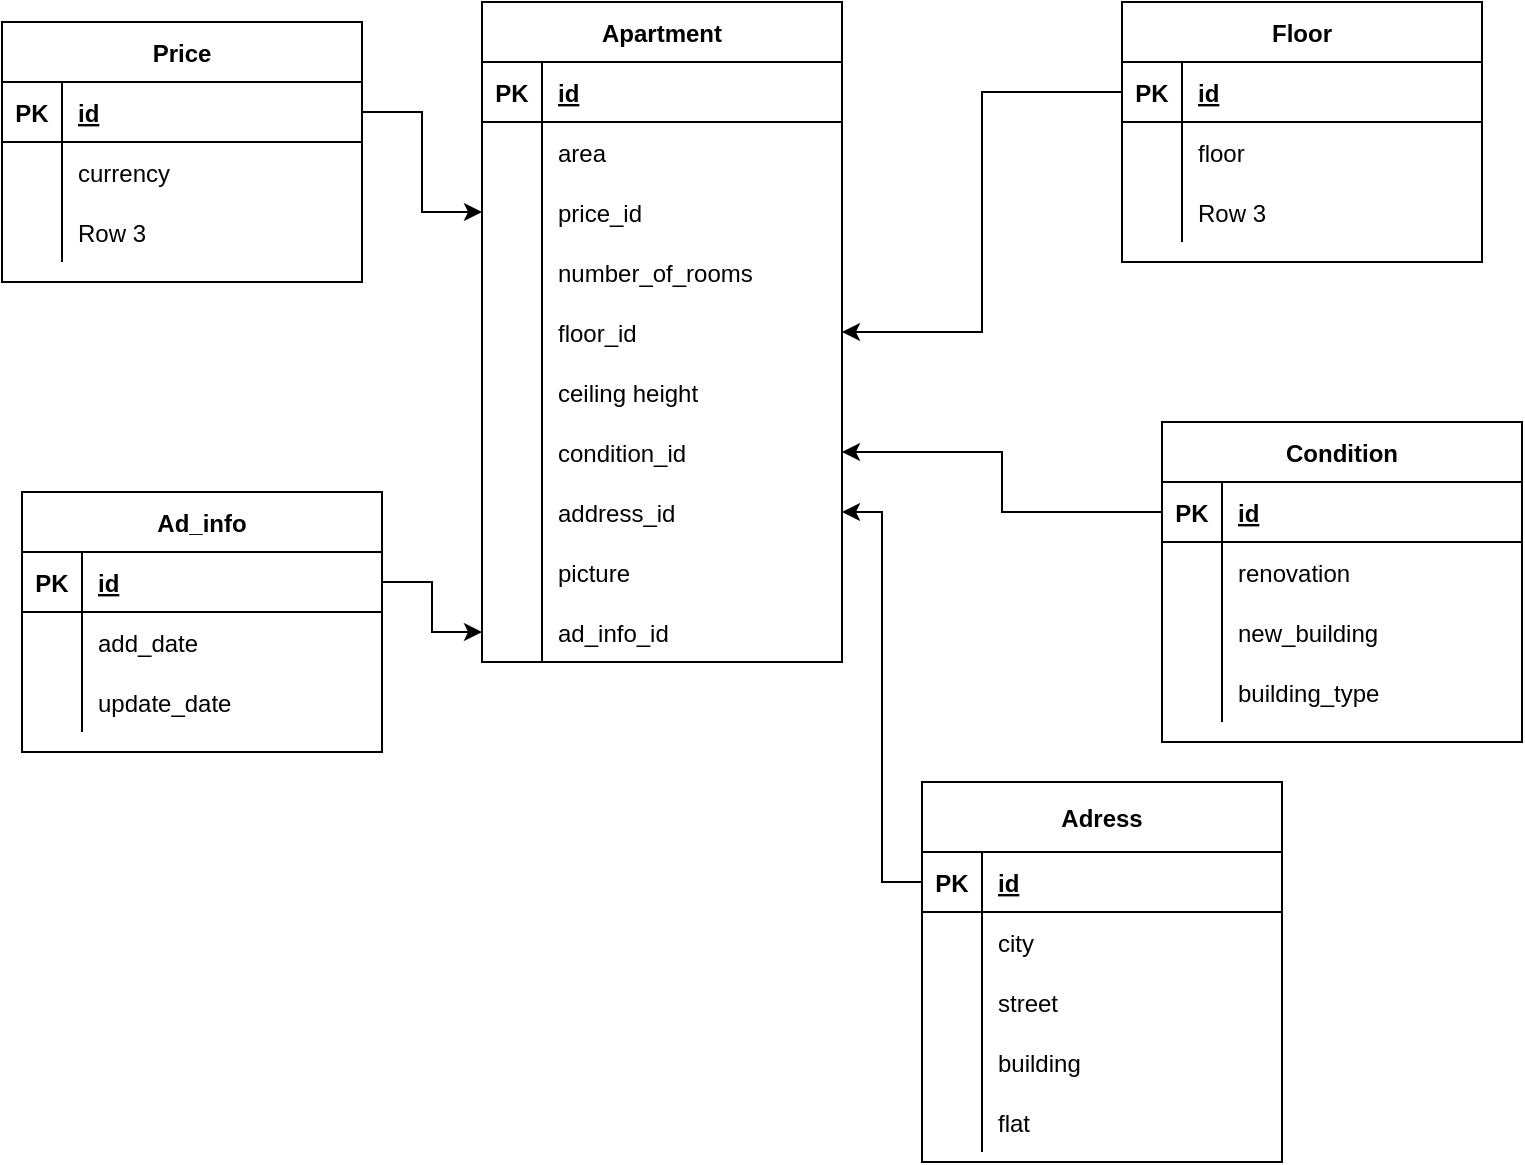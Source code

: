 <mxfile version="14.6.2" type="google"><diagram id="WIasMCXYDO7snzEC5oe9" name="Page-1"><mxGraphModel dx="1038" dy="548" grid="1" gridSize="10" guides="1" tooltips="1" connect="1" arrows="1" fold="1" page="1" pageScale="1" pageWidth="827" pageHeight="1169" math="0" shadow="0"><root><mxCell id="0"/><mxCell id="1" parent="0"/><mxCell id="Ojv-anQWurqVaKUj9IEU-1" value="Apartment" style="shape=table;startSize=30;container=1;collapsible=1;childLayout=tableLayout;fixedRows=1;rowLines=0;fontStyle=1;align=center;resizeLast=1;" vertex="1" parent="1"><mxGeometry x="260" y="210" width="180" height="330" as="geometry"/></mxCell><mxCell id="Ojv-anQWurqVaKUj9IEU-2" value="" style="shape=partialRectangle;collapsible=0;dropTarget=0;pointerEvents=0;fillColor=none;top=0;left=0;bottom=1;right=0;points=[[0,0.5],[1,0.5]];portConstraint=eastwest;" vertex="1" parent="Ojv-anQWurqVaKUj9IEU-1"><mxGeometry y="30" width="180" height="30" as="geometry"/></mxCell><mxCell id="Ojv-anQWurqVaKUj9IEU-3" value="PK" style="shape=partialRectangle;connectable=0;fillColor=none;top=0;left=0;bottom=0;right=0;fontStyle=1;overflow=hidden;" vertex="1" parent="Ojv-anQWurqVaKUj9IEU-2"><mxGeometry width="30" height="30" as="geometry"/></mxCell><mxCell id="Ojv-anQWurqVaKUj9IEU-4" value="id" style="shape=partialRectangle;connectable=0;fillColor=none;top=0;left=0;bottom=0;right=0;align=left;spacingLeft=6;fontStyle=5;overflow=hidden;" vertex="1" parent="Ojv-anQWurqVaKUj9IEU-2"><mxGeometry x="30" width="150" height="30" as="geometry"/></mxCell><mxCell id="Ojv-anQWurqVaKUj9IEU-5" value="" style="shape=partialRectangle;collapsible=0;dropTarget=0;pointerEvents=0;fillColor=none;top=0;left=0;bottom=0;right=0;points=[[0,0.5],[1,0.5]];portConstraint=eastwest;" vertex="1" parent="Ojv-anQWurqVaKUj9IEU-1"><mxGeometry y="60" width="180" height="30" as="geometry"/></mxCell><mxCell id="Ojv-anQWurqVaKUj9IEU-6" value="" style="shape=partialRectangle;connectable=0;fillColor=none;top=0;left=0;bottom=0;right=0;editable=1;overflow=hidden;" vertex="1" parent="Ojv-anQWurqVaKUj9IEU-5"><mxGeometry width="30" height="30" as="geometry"/></mxCell><mxCell id="Ojv-anQWurqVaKUj9IEU-7" value="area" style="shape=partialRectangle;connectable=0;fillColor=none;top=0;left=0;bottom=0;right=0;align=left;spacingLeft=6;overflow=hidden;" vertex="1" parent="Ojv-anQWurqVaKUj9IEU-5"><mxGeometry x="30" width="150" height="30" as="geometry"/></mxCell><mxCell id="Ojv-anQWurqVaKUj9IEU-8" value="" style="shape=partialRectangle;collapsible=0;dropTarget=0;pointerEvents=0;fillColor=none;top=0;left=0;bottom=0;right=0;points=[[0,0.5],[1,0.5]];portConstraint=eastwest;" vertex="1" parent="Ojv-anQWurqVaKUj9IEU-1"><mxGeometry y="90" width="180" height="30" as="geometry"/></mxCell><mxCell id="Ojv-anQWurqVaKUj9IEU-9" value="" style="shape=partialRectangle;connectable=0;fillColor=none;top=0;left=0;bottom=0;right=0;editable=1;overflow=hidden;" vertex="1" parent="Ojv-anQWurqVaKUj9IEU-8"><mxGeometry width="30" height="30" as="geometry"/></mxCell><mxCell id="Ojv-anQWurqVaKUj9IEU-10" value="price_id" style="shape=partialRectangle;connectable=0;fillColor=none;top=0;left=0;bottom=0;right=0;align=left;spacingLeft=6;overflow=hidden;" vertex="1" parent="Ojv-anQWurqVaKUj9IEU-8"><mxGeometry x="30" width="150" height="30" as="geometry"/></mxCell><mxCell id="Ojv-anQWurqVaKUj9IEU-11" value="" style="shape=partialRectangle;collapsible=0;dropTarget=0;pointerEvents=0;fillColor=none;top=0;left=0;bottom=0;right=0;points=[[0,0.5],[1,0.5]];portConstraint=eastwest;" vertex="1" parent="Ojv-anQWurqVaKUj9IEU-1"><mxGeometry y="120" width="180" height="30" as="geometry"/></mxCell><mxCell id="Ojv-anQWurqVaKUj9IEU-12" value="" style="shape=partialRectangle;connectable=0;fillColor=none;top=0;left=0;bottom=0;right=0;editable=1;overflow=hidden;" vertex="1" parent="Ojv-anQWurqVaKUj9IEU-11"><mxGeometry width="30" height="30" as="geometry"/></mxCell><mxCell id="Ojv-anQWurqVaKUj9IEU-13" value="number_of_rooms" style="shape=partialRectangle;connectable=0;fillColor=none;top=0;left=0;bottom=0;right=0;align=left;spacingLeft=6;overflow=hidden;" vertex="1" parent="Ojv-anQWurqVaKUj9IEU-11"><mxGeometry x="30" width="150" height="30" as="geometry"/></mxCell><mxCell id="Ojv-anQWurqVaKUj9IEU-33" style="shape=partialRectangle;collapsible=0;dropTarget=0;pointerEvents=0;fillColor=none;top=0;left=0;bottom=0;right=0;points=[[0,0.5],[1,0.5]];portConstraint=eastwest;" vertex="1" parent="Ojv-anQWurqVaKUj9IEU-1"><mxGeometry y="150" width="180" height="30" as="geometry"/></mxCell><mxCell id="Ojv-anQWurqVaKUj9IEU-34" style="shape=partialRectangle;connectable=0;fillColor=none;top=0;left=0;bottom=0;right=0;editable=1;overflow=hidden;" vertex="1" parent="Ojv-anQWurqVaKUj9IEU-33"><mxGeometry width="30" height="30" as="geometry"/></mxCell><mxCell id="Ojv-anQWurqVaKUj9IEU-35" value="floor_id" style="shape=partialRectangle;connectable=0;fillColor=none;top=0;left=0;bottom=0;right=0;align=left;spacingLeft=6;overflow=hidden;" vertex="1" parent="Ojv-anQWurqVaKUj9IEU-33"><mxGeometry x="30" width="150" height="30" as="geometry"/></mxCell><mxCell id="Ojv-anQWurqVaKUj9IEU-36" style="shape=partialRectangle;collapsible=0;dropTarget=0;pointerEvents=0;fillColor=none;top=0;left=0;bottom=0;right=0;points=[[0,0.5],[1,0.5]];portConstraint=eastwest;" vertex="1" parent="Ojv-anQWurqVaKUj9IEU-1"><mxGeometry y="180" width="180" height="30" as="geometry"/></mxCell><mxCell id="Ojv-anQWurqVaKUj9IEU-37" style="shape=partialRectangle;connectable=0;fillColor=none;top=0;left=0;bottom=0;right=0;editable=1;overflow=hidden;" vertex="1" parent="Ojv-anQWurqVaKUj9IEU-36"><mxGeometry width="30" height="30" as="geometry"/></mxCell><mxCell id="Ojv-anQWurqVaKUj9IEU-38" value="ceiling height" style="shape=partialRectangle;connectable=0;fillColor=none;top=0;left=0;bottom=0;right=0;align=left;spacingLeft=6;overflow=hidden;" vertex="1" parent="Ojv-anQWurqVaKUj9IEU-36"><mxGeometry x="30" width="150" height="30" as="geometry"/></mxCell><mxCell id="Ojv-anQWurqVaKUj9IEU-39" style="shape=partialRectangle;collapsible=0;dropTarget=0;pointerEvents=0;fillColor=none;top=0;left=0;bottom=0;right=0;points=[[0,0.5],[1,0.5]];portConstraint=eastwest;" vertex="1" parent="Ojv-anQWurqVaKUj9IEU-1"><mxGeometry y="210" width="180" height="30" as="geometry"/></mxCell><mxCell id="Ojv-anQWurqVaKUj9IEU-40" style="shape=partialRectangle;connectable=0;fillColor=none;top=0;left=0;bottom=0;right=0;editable=1;overflow=hidden;" vertex="1" parent="Ojv-anQWurqVaKUj9IEU-39"><mxGeometry width="30" height="30" as="geometry"/></mxCell><mxCell id="Ojv-anQWurqVaKUj9IEU-41" value="condition_id" style="shape=partialRectangle;connectable=0;fillColor=none;top=0;left=0;bottom=0;right=0;align=left;spacingLeft=6;overflow=hidden;" vertex="1" parent="Ojv-anQWurqVaKUj9IEU-39"><mxGeometry x="30" width="150" height="30" as="geometry"/></mxCell><mxCell id="Ojv-anQWurqVaKUj9IEU-42" style="shape=partialRectangle;collapsible=0;dropTarget=0;pointerEvents=0;fillColor=none;top=0;left=0;bottom=0;right=0;points=[[0,0.5],[1,0.5]];portConstraint=eastwest;" vertex="1" parent="Ojv-anQWurqVaKUj9IEU-1"><mxGeometry y="240" width="180" height="30" as="geometry"/></mxCell><mxCell id="Ojv-anQWurqVaKUj9IEU-43" style="shape=partialRectangle;connectable=0;fillColor=none;top=0;left=0;bottom=0;right=0;editable=1;overflow=hidden;" vertex="1" parent="Ojv-anQWurqVaKUj9IEU-42"><mxGeometry width="30" height="30" as="geometry"/></mxCell><mxCell id="Ojv-anQWurqVaKUj9IEU-44" value="address_id" style="shape=partialRectangle;connectable=0;fillColor=none;top=0;left=0;bottom=0;right=0;align=left;spacingLeft=6;overflow=hidden;" vertex="1" parent="Ojv-anQWurqVaKUj9IEU-42"><mxGeometry x="30" width="150" height="30" as="geometry"/></mxCell><mxCell id="Ojv-anQWurqVaKUj9IEU-91" style="shape=partialRectangle;collapsible=0;dropTarget=0;pointerEvents=0;fillColor=none;top=0;left=0;bottom=0;right=0;points=[[0,0.5],[1,0.5]];portConstraint=eastwest;" vertex="1" parent="Ojv-anQWurqVaKUj9IEU-1"><mxGeometry y="270" width="180" height="30" as="geometry"/></mxCell><mxCell id="Ojv-anQWurqVaKUj9IEU-92" style="shape=partialRectangle;connectable=0;fillColor=none;top=0;left=0;bottom=0;right=0;editable=1;overflow=hidden;" vertex="1" parent="Ojv-anQWurqVaKUj9IEU-91"><mxGeometry width="30" height="30" as="geometry"/></mxCell><mxCell id="Ojv-anQWurqVaKUj9IEU-93" value="picture" style="shape=partialRectangle;connectable=0;fillColor=none;top=0;left=0;bottom=0;right=0;align=left;spacingLeft=6;overflow=hidden;" vertex="1" parent="Ojv-anQWurqVaKUj9IEU-91"><mxGeometry x="30" width="150" height="30" as="geometry"/></mxCell><mxCell id="Ojv-anQWurqVaKUj9IEU-97" style="shape=partialRectangle;collapsible=0;dropTarget=0;pointerEvents=0;fillColor=none;top=0;left=0;bottom=0;right=0;points=[[0,0.5],[1,0.5]];portConstraint=eastwest;" vertex="1" parent="Ojv-anQWurqVaKUj9IEU-1"><mxGeometry y="300" width="180" height="30" as="geometry"/></mxCell><mxCell id="Ojv-anQWurqVaKUj9IEU-98" style="shape=partialRectangle;connectable=0;fillColor=none;top=0;left=0;bottom=0;right=0;editable=1;overflow=hidden;" vertex="1" parent="Ojv-anQWurqVaKUj9IEU-97"><mxGeometry width="30" height="30" as="geometry"/></mxCell><mxCell id="Ojv-anQWurqVaKUj9IEU-99" value="ad_info_id" style="shape=partialRectangle;connectable=0;fillColor=none;top=0;left=0;bottom=0;right=0;align=left;spacingLeft=6;overflow=hidden;" vertex="1" parent="Ojv-anQWurqVaKUj9IEU-97"><mxGeometry x="30" width="150" height="30" as="geometry"/></mxCell><mxCell id="Ojv-anQWurqVaKUj9IEU-20" value="Adress" style="shape=table;startSize=35;container=1;collapsible=1;childLayout=tableLayout;fixedRows=1;rowLines=0;fontStyle=1;align=center;resizeLast=1;" vertex="1" parent="1"><mxGeometry x="480" y="600" width="180" height="190" as="geometry"/></mxCell><mxCell id="Ojv-anQWurqVaKUj9IEU-21" value="" style="shape=partialRectangle;collapsible=0;dropTarget=0;pointerEvents=0;fillColor=none;top=0;left=0;bottom=1;right=0;points=[[0,0.5],[1,0.5]];portConstraint=eastwest;" vertex="1" parent="Ojv-anQWurqVaKUj9IEU-20"><mxGeometry y="35" width="180" height="30" as="geometry"/></mxCell><mxCell id="Ojv-anQWurqVaKUj9IEU-22" value="PK" style="shape=partialRectangle;connectable=0;fillColor=none;top=0;left=0;bottom=0;right=0;fontStyle=1;overflow=hidden;" vertex="1" parent="Ojv-anQWurqVaKUj9IEU-21"><mxGeometry width="30" height="30" as="geometry"/></mxCell><mxCell id="Ojv-anQWurqVaKUj9IEU-23" value="id" style="shape=partialRectangle;connectable=0;fillColor=none;top=0;left=0;bottom=0;right=0;align=left;spacingLeft=6;fontStyle=5;overflow=hidden;" vertex="1" parent="Ojv-anQWurqVaKUj9IEU-21"><mxGeometry x="30" width="150" height="30" as="geometry"/></mxCell><mxCell id="Ojv-anQWurqVaKUj9IEU-24" value="" style="shape=partialRectangle;collapsible=0;dropTarget=0;pointerEvents=0;fillColor=none;top=0;left=0;bottom=0;right=0;points=[[0,0.5],[1,0.5]];portConstraint=eastwest;" vertex="1" parent="Ojv-anQWurqVaKUj9IEU-20"><mxGeometry y="65" width="180" height="30" as="geometry"/></mxCell><mxCell id="Ojv-anQWurqVaKUj9IEU-25" value="" style="shape=partialRectangle;connectable=0;fillColor=none;top=0;left=0;bottom=0;right=0;editable=1;overflow=hidden;" vertex="1" parent="Ojv-anQWurqVaKUj9IEU-24"><mxGeometry width="30" height="30" as="geometry"/></mxCell><mxCell id="Ojv-anQWurqVaKUj9IEU-26" value="city" style="shape=partialRectangle;connectable=0;fillColor=none;top=0;left=0;bottom=0;right=0;align=left;spacingLeft=6;overflow=hidden;" vertex="1" parent="Ojv-anQWurqVaKUj9IEU-24"><mxGeometry x="30" width="150" height="30" as="geometry"/></mxCell><mxCell id="Ojv-anQWurqVaKUj9IEU-27" value="" style="shape=partialRectangle;collapsible=0;dropTarget=0;pointerEvents=0;fillColor=none;top=0;left=0;bottom=0;right=0;points=[[0,0.5],[1,0.5]];portConstraint=eastwest;" vertex="1" parent="Ojv-anQWurqVaKUj9IEU-20"><mxGeometry y="95" width="180" height="30" as="geometry"/></mxCell><mxCell id="Ojv-anQWurqVaKUj9IEU-28" value="" style="shape=partialRectangle;connectable=0;fillColor=none;top=0;left=0;bottom=0;right=0;editable=1;overflow=hidden;" vertex="1" parent="Ojv-anQWurqVaKUj9IEU-27"><mxGeometry width="30" height="30" as="geometry"/></mxCell><mxCell id="Ojv-anQWurqVaKUj9IEU-29" value="street" style="shape=partialRectangle;connectable=0;fillColor=none;top=0;left=0;bottom=0;right=0;align=left;spacingLeft=6;overflow=hidden;" vertex="1" parent="Ojv-anQWurqVaKUj9IEU-27"><mxGeometry x="30" width="150" height="30" as="geometry"/></mxCell><mxCell id="Ojv-anQWurqVaKUj9IEU-30" value="" style="shape=partialRectangle;collapsible=0;dropTarget=0;pointerEvents=0;fillColor=none;top=0;left=0;bottom=0;right=0;points=[[0,0.5],[1,0.5]];portConstraint=eastwest;" vertex="1" parent="Ojv-anQWurqVaKUj9IEU-20"><mxGeometry y="125" width="180" height="30" as="geometry"/></mxCell><mxCell id="Ojv-anQWurqVaKUj9IEU-31" value="" style="shape=partialRectangle;connectable=0;fillColor=none;top=0;left=0;bottom=0;right=0;editable=1;overflow=hidden;" vertex="1" parent="Ojv-anQWurqVaKUj9IEU-30"><mxGeometry width="30" height="30" as="geometry"/></mxCell><mxCell id="Ojv-anQWurqVaKUj9IEU-32" value="building" style="shape=partialRectangle;connectable=0;fillColor=none;top=0;left=0;bottom=0;right=0;align=left;spacingLeft=6;overflow=hidden;" vertex="1" parent="Ojv-anQWurqVaKUj9IEU-30"><mxGeometry x="30" width="150" height="30" as="geometry"/></mxCell><mxCell id="Ojv-anQWurqVaKUj9IEU-45" style="shape=partialRectangle;collapsible=0;dropTarget=0;pointerEvents=0;fillColor=none;top=0;left=0;bottom=0;right=0;points=[[0,0.5],[1,0.5]];portConstraint=eastwest;" vertex="1" parent="Ojv-anQWurqVaKUj9IEU-20"><mxGeometry y="155" width="180" height="30" as="geometry"/></mxCell><mxCell id="Ojv-anQWurqVaKUj9IEU-46" style="shape=partialRectangle;connectable=0;fillColor=none;top=0;left=0;bottom=0;right=0;editable=1;overflow=hidden;" vertex="1" parent="Ojv-anQWurqVaKUj9IEU-45"><mxGeometry width="30" height="30" as="geometry"/></mxCell><mxCell id="Ojv-anQWurqVaKUj9IEU-47" value="flat" style="shape=partialRectangle;connectable=0;fillColor=none;top=0;left=0;bottom=0;right=0;align=left;spacingLeft=6;overflow=hidden;" vertex="1" parent="Ojv-anQWurqVaKUj9IEU-45"><mxGeometry x="30" width="150" height="30" as="geometry"/></mxCell><mxCell id="Ojv-anQWurqVaKUj9IEU-48" style="edgeStyle=orthogonalEdgeStyle;rounded=0;orthogonalLoop=1;jettySize=auto;html=1;" edge="1" parent="1" source="Ojv-anQWurqVaKUj9IEU-21" target="Ojv-anQWurqVaKUj9IEU-42"><mxGeometry relative="1" as="geometry"/></mxCell><mxCell id="Ojv-anQWurqVaKUj9IEU-49" value="Condition" style="shape=table;startSize=30;container=1;collapsible=1;childLayout=tableLayout;fixedRows=1;rowLines=0;fontStyle=1;align=center;resizeLast=1;" vertex="1" parent="1"><mxGeometry x="600" y="420" width="180" height="160" as="geometry"/></mxCell><mxCell id="Ojv-anQWurqVaKUj9IEU-50" value="" style="shape=partialRectangle;collapsible=0;dropTarget=0;pointerEvents=0;fillColor=none;top=0;left=0;bottom=1;right=0;points=[[0,0.5],[1,0.5]];portConstraint=eastwest;" vertex="1" parent="Ojv-anQWurqVaKUj9IEU-49"><mxGeometry y="30" width="180" height="30" as="geometry"/></mxCell><mxCell id="Ojv-anQWurqVaKUj9IEU-51" value="PK" style="shape=partialRectangle;connectable=0;fillColor=none;top=0;left=0;bottom=0;right=0;fontStyle=1;overflow=hidden;" vertex="1" parent="Ojv-anQWurqVaKUj9IEU-50"><mxGeometry width="30" height="30" as="geometry"/></mxCell><mxCell id="Ojv-anQWurqVaKUj9IEU-52" value="id" style="shape=partialRectangle;connectable=0;fillColor=none;top=0;left=0;bottom=0;right=0;align=left;spacingLeft=6;fontStyle=5;overflow=hidden;" vertex="1" parent="Ojv-anQWurqVaKUj9IEU-50"><mxGeometry x="30" width="150" height="30" as="geometry"/></mxCell><mxCell id="Ojv-anQWurqVaKUj9IEU-53" value="" style="shape=partialRectangle;collapsible=0;dropTarget=0;pointerEvents=0;fillColor=none;top=0;left=0;bottom=0;right=0;points=[[0,0.5],[1,0.5]];portConstraint=eastwest;" vertex="1" parent="Ojv-anQWurqVaKUj9IEU-49"><mxGeometry y="60" width="180" height="30" as="geometry"/></mxCell><mxCell id="Ojv-anQWurqVaKUj9IEU-54" value="" style="shape=partialRectangle;connectable=0;fillColor=none;top=0;left=0;bottom=0;right=0;editable=1;overflow=hidden;" vertex="1" parent="Ojv-anQWurqVaKUj9IEU-53"><mxGeometry width="30" height="30" as="geometry"/></mxCell><mxCell id="Ojv-anQWurqVaKUj9IEU-55" value="renovation" style="shape=partialRectangle;connectable=0;fillColor=none;top=0;left=0;bottom=0;right=0;align=left;spacingLeft=6;overflow=hidden;" vertex="1" parent="Ojv-anQWurqVaKUj9IEU-53"><mxGeometry x="30" width="150" height="30" as="geometry"/></mxCell><mxCell id="Ojv-anQWurqVaKUj9IEU-56" value="" style="shape=partialRectangle;collapsible=0;dropTarget=0;pointerEvents=0;fillColor=none;top=0;left=0;bottom=0;right=0;points=[[0,0.5],[1,0.5]];portConstraint=eastwest;" vertex="1" parent="Ojv-anQWurqVaKUj9IEU-49"><mxGeometry y="90" width="180" height="30" as="geometry"/></mxCell><mxCell id="Ojv-anQWurqVaKUj9IEU-57" value="" style="shape=partialRectangle;connectable=0;fillColor=none;top=0;left=0;bottom=0;right=0;editable=1;overflow=hidden;" vertex="1" parent="Ojv-anQWurqVaKUj9IEU-56"><mxGeometry width="30" height="30" as="geometry"/></mxCell><mxCell id="Ojv-anQWurqVaKUj9IEU-58" value="new_building" style="shape=partialRectangle;connectable=0;fillColor=none;top=0;left=0;bottom=0;right=0;align=left;spacingLeft=6;overflow=hidden;" vertex="1" parent="Ojv-anQWurqVaKUj9IEU-56"><mxGeometry x="30" width="150" height="30" as="geometry"/></mxCell><mxCell id="Ojv-anQWurqVaKUj9IEU-114" style="shape=partialRectangle;collapsible=0;dropTarget=0;pointerEvents=0;fillColor=none;top=0;left=0;bottom=0;right=0;points=[[0,0.5],[1,0.5]];portConstraint=eastwest;" vertex="1" parent="Ojv-anQWurqVaKUj9IEU-49"><mxGeometry y="120" width="180" height="30" as="geometry"/></mxCell><mxCell id="Ojv-anQWurqVaKUj9IEU-115" style="shape=partialRectangle;connectable=0;fillColor=none;top=0;left=0;bottom=0;right=0;editable=1;overflow=hidden;" vertex="1" parent="Ojv-anQWurqVaKUj9IEU-114"><mxGeometry width="30" height="30" as="geometry"/></mxCell><mxCell id="Ojv-anQWurqVaKUj9IEU-116" value="building_type" style="shape=partialRectangle;connectable=0;fillColor=none;top=0;left=0;bottom=0;right=0;align=left;spacingLeft=6;overflow=hidden;" vertex="1" parent="Ojv-anQWurqVaKUj9IEU-114"><mxGeometry x="30" width="150" height="30" as="geometry"/></mxCell><mxCell id="Ojv-anQWurqVaKUj9IEU-62" style="edgeStyle=orthogonalEdgeStyle;rounded=0;orthogonalLoop=1;jettySize=auto;html=1;entryX=1;entryY=0.5;entryDx=0;entryDy=0;" edge="1" parent="1" source="Ojv-anQWurqVaKUj9IEU-50" target="Ojv-anQWurqVaKUj9IEU-39"><mxGeometry relative="1" as="geometry"/></mxCell><mxCell id="Ojv-anQWurqVaKUj9IEU-63" value="Floor" style="shape=table;startSize=30;container=1;collapsible=1;childLayout=tableLayout;fixedRows=1;rowLines=0;fontStyle=1;align=center;resizeLast=1;" vertex="1" parent="1"><mxGeometry x="580" y="210" width="180" height="130" as="geometry"/></mxCell><mxCell id="Ojv-anQWurqVaKUj9IEU-64" value="" style="shape=partialRectangle;collapsible=0;dropTarget=0;pointerEvents=0;fillColor=none;top=0;left=0;bottom=1;right=0;points=[[0,0.5],[1,0.5]];portConstraint=eastwest;" vertex="1" parent="Ojv-anQWurqVaKUj9IEU-63"><mxGeometry y="30" width="180" height="30" as="geometry"/></mxCell><mxCell id="Ojv-anQWurqVaKUj9IEU-65" value="PK" style="shape=partialRectangle;connectable=0;fillColor=none;top=0;left=0;bottom=0;right=0;fontStyle=1;overflow=hidden;" vertex="1" parent="Ojv-anQWurqVaKUj9IEU-64"><mxGeometry width="30" height="30" as="geometry"/></mxCell><mxCell id="Ojv-anQWurqVaKUj9IEU-66" value="id" style="shape=partialRectangle;connectable=0;fillColor=none;top=0;left=0;bottom=0;right=0;align=left;spacingLeft=6;fontStyle=5;overflow=hidden;" vertex="1" parent="Ojv-anQWurqVaKUj9IEU-64"><mxGeometry x="30" width="150" height="30" as="geometry"/></mxCell><mxCell id="Ojv-anQWurqVaKUj9IEU-67" value="" style="shape=partialRectangle;collapsible=0;dropTarget=0;pointerEvents=0;fillColor=none;top=0;left=0;bottom=0;right=0;points=[[0,0.5],[1,0.5]];portConstraint=eastwest;" vertex="1" parent="Ojv-anQWurqVaKUj9IEU-63"><mxGeometry y="60" width="180" height="30" as="geometry"/></mxCell><mxCell id="Ojv-anQWurqVaKUj9IEU-68" value="" style="shape=partialRectangle;connectable=0;fillColor=none;top=0;left=0;bottom=0;right=0;editable=1;overflow=hidden;" vertex="1" parent="Ojv-anQWurqVaKUj9IEU-67"><mxGeometry width="30" height="30" as="geometry"/></mxCell><mxCell id="Ojv-anQWurqVaKUj9IEU-69" value="floor" style="shape=partialRectangle;connectable=0;fillColor=none;top=0;left=0;bottom=0;right=0;align=left;spacingLeft=6;overflow=hidden;" vertex="1" parent="Ojv-anQWurqVaKUj9IEU-67"><mxGeometry x="30" width="150" height="30" as="geometry"/></mxCell><mxCell id="Ojv-anQWurqVaKUj9IEU-73" value="" style="shape=partialRectangle;collapsible=0;dropTarget=0;pointerEvents=0;fillColor=none;top=0;left=0;bottom=0;right=0;points=[[0,0.5],[1,0.5]];portConstraint=eastwest;" vertex="1" parent="Ojv-anQWurqVaKUj9IEU-63"><mxGeometry y="90" width="180" height="30" as="geometry"/></mxCell><mxCell id="Ojv-anQWurqVaKUj9IEU-74" value="" style="shape=partialRectangle;connectable=0;fillColor=none;top=0;left=0;bottom=0;right=0;editable=1;overflow=hidden;" vertex="1" parent="Ojv-anQWurqVaKUj9IEU-73"><mxGeometry width="30" height="30" as="geometry"/></mxCell><mxCell id="Ojv-anQWurqVaKUj9IEU-75" value="Row 3" style="shape=partialRectangle;connectable=0;fillColor=none;top=0;left=0;bottom=0;right=0;align=left;spacingLeft=6;overflow=hidden;" vertex="1" parent="Ojv-anQWurqVaKUj9IEU-73"><mxGeometry x="30" width="150" height="30" as="geometry"/></mxCell><mxCell id="Ojv-anQWurqVaKUj9IEU-76" style="edgeStyle=orthogonalEdgeStyle;rounded=0;orthogonalLoop=1;jettySize=auto;html=1;exitX=0;exitY=0.5;exitDx=0;exitDy=0;entryX=1;entryY=0.5;entryDx=0;entryDy=0;" edge="1" parent="1" source="Ojv-anQWurqVaKUj9IEU-64" target="Ojv-anQWurqVaKUj9IEU-33"><mxGeometry relative="1" as="geometry"/></mxCell><mxCell id="Ojv-anQWurqVaKUj9IEU-77" value="Price" style="shape=table;startSize=30;container=1;collapsible=1;childLayout=tableLayout;fixedRows=1;rowLines=0;fontStyle=1;align=center;resizeLast=1;" vertex="1" parent="1"><mxGeometry x="20" y="220" width="180" height="130" as="geometry"/></mxCell><mxCell id="Ojv-anQWurqVaKUj9IEU-78" value="" style="shape=partialRectangle;collapsible=0;dropTarget=0;pointerEvents=0;fillColor=none;top=0;left=0;bottom=1;right=0;points=[[0,0.5],[1,0.5]];portConstraint=eastwest;" vertex="1" parent="Ojv-anQWurqVaKUj9IEU-77"><mxGeometry y="30" width="180" height="30" as="geometry"/></mxCell><mxCell id="Ojv-anQWurqVaKUj9IEU-79" value="PK" style="shape=partialRectangle;connectable=0;fillColor=none;top=0;left=0;bottom=0;right=0;fontStyle=1;overflow=hidden;" vertex="1" parent="Ojv-anQWurqVaKUj9IEU-78"><mxGeometry width="30" height="30" as="geometry"/></mxCell><mxCell id="Ojv-anQWurqVaKUj9IEU-80" value="id" style="shape=partialRectangle;connectable=0;fillColor=none;top=0;left=0;bottom=0;right=0;align=left;spacingLeft=6;fontStyle=5;overflow=hidden;" vertex="1" parent="Ojv-anQWurqVaKUj9IEU-78"><mxGeometry x="30" width="150" height="30" as="geometry"/></mxCell><mxCell id="Ojv-anQWurqVaKUj9IEU-84" value="" style="shape=partialRectangle;collapsible=0;dropTarget=0;pointerEvents=0;fillColor=none;top=0;left=0;bottom=0;right=0;points=[[0,0.5],[1,0.5]];portConstraint=eastwest;" vertex="1" parent="Ojv-anQWurqVaKUj9IEU-77"><mxGeometry y="60" width="180" height="30" as="geometry"/></mxCell><mxCell id="Ojv-anQWurqVaKUj9IEU-85" value="" style="shape=partialRectangle;connectable=0;fillColor=none;top=0;left=0;bottom=0;right=0;editable=1;overflow=hidden;" vertex="1" parent="Ojv-anQWurqVaKUj9IEU-84"><mxGeometry width="30" height="30" as="geometry"/></mxCell><mxCell id="Ojv-anQWurqVaKUj9IEU-86" value="currency" style="shape=partialRectangle;connectable=0;fillColor=none;top=0;left=0;bottom=0;right=0;align=left;spacingLeft=6;overflow=hidden;" vertex="1" parent="Ojv-anQWurqVaKUj9IEU-84"><mxGeometry x="30" width="150" height="30" as="geometry"/></mxCell><mxCell id="Ojv-anQWurqVaKUj9IEU-87" value="" style="shape=partialRectangle;collapsible=0;dropTarget=0;pointerEvents=0;fillColor=none;top=0;left=0;bottom=0;right=0;points=[[0,0.5],[1,0.5]];portConstraint=eastwest;" vertex="1" parent="Ojv-anQWurqVaKUj9IEU-77"><mxGeometry y="90" width="180" height="30" as="geometry"/></mxCell><mxCell id="Ojv-anQWurqVaKUj9IEU-88" value="" style="shape=partialRectangle;connectable=0;fillColor=none;top=0;left=0;bottom=0;right=0;editable=1;overflow=hidden;" vertex="1" parent="Ojv-anQWurqVaKUj9IEU-87"><mxGeometry width="30" height="30" as="geometry"/></mxCell><mxCell id="Ojv-anQWurqVaKUj9IEU-89" value="Row 3" style="shape=partialRectangle;connectable=0;fillColor=none;top=0;left=0;bottom=0;right=0;align=left;spacingLeft=6;overflow=hidden;" vertex="1" parent="Ojv-anQWurqVaKUj9IEU-87"><mxGeometry x="30" width="150" height="30" as="geometry"/></mxCell><mxCell id="Ojv-anQWurqVaKUj9IEU-90" style="edgeStyle=orthogonalEdgeStyle;rounded=0;orthogonalLoop=1;jettySize=auto;html=1;exitX=1;exitY=0.5;exitDx=0;exitDy=0;" edge="1" parent="1" source="Ojv-anQWurqVaKUj9IEU-78" target="Ojv-anQWurqVaKUj9IEU-8"><mxGeometry relative="1" as="geometry"/></mxCell><mxCell id="Ojv-anQWurqVaKUj9IEU-100" value="Ad_info" style="shape=table;startSize=30;container=1;collapsible=1;childLayout=tableLayout;fixedRows=1;rowLines=0;fontStyle=1;align=center;resizeLast=1;" vertex="1" parent="1"><mxGeometry x="30" y="455" width="180" height="130" as="geometry"/></mxCell><mxCell id="Ojv-anQWurqVaKUj9IEU-101" value="" style="shape=partialRectangle;collapsible=0;dropTarget=0;pointerEvents=0;fillColor=none;top=0;left=0;bottom=1;right=0;points=[[0,0.5],[1,0.5]];portConstraint=eastwest;" vertex="1" parent="Ojv-anQWurqVaKUj9IEU-100"><mxGeometry y="30" width="180" height="30" as="geometry"/></mxCell><mxCell id="Ojv-anQWurqVaKUj9IEU-102" value="PK" style="shape=partialRectangle;connectable=0;fillColor=none;top=0;left=0;bottom=0;right=0;fontStyle=1;overflow=hidden;" vertex="1" parent="Ojv-anQWurqVaKUj9IEU-101"><mxGeometry width="30" height="30" as="geometry"/></mxCell><mxCell id="Ojv-anQWurqVaKUj9IEU-103" value="id" style="shape=partialRectangle;connectable=0;fillColor=none;top=0;left=0;bottom=0;right=0;align=left;spacingLeft=6;fontStyle=5;overflow=hidden;" vertex="1" parent="Ojv-anQWurqVaKUj9IEU-101"><mxGeometry x="30" width="150" height="30" as="geometry"/></mxCell><mxCell id="Ojv-anQWurqVaKUj9IEU-104" value="" style="shape=partialRectangle;collapsible=0;dropTarget=0;pointerEvents=0;fillColor=none;top=0;left=0;bottom=0;right=0;points=[[0,0.5],[1,0.5]];portConstraint=eastwest;" vertex="1" parent="Ojv-anQWurqVaKUj9IEU-100"><mxGeometry y="60" width="180" height="30" as="geometry"/></mxCell><mxCell id="Ojv-anQWurqVaKUj9IEU-105" value="" style="shape=partialRectangle;connectable=0;fillColor=none;top=0;left=0;bottom=0;right=0;editable=1;overflow=hidden;" vertex="1" parent="Ojv-anQWurqVaKUj9IEU-104"><mxGeometry width="30" height="30" as="geometry"/></mxCell><mxCell id="Ojv-anQWurqVaKUj9IEU-106" value="add_date" style="shape=partialRectangle;connectable=0;fillColor=none;top=0;left=0;bottom=0;right=0;align=left;spacingLeft=6;overflow=hidden;" vertex="1" parent="Ojv-anQWurqVaKUj9IEU-104"><mxGeometry x="30" width="150" height="30" as="geometry"/></mxCell><mxCell id="Ojv-anQWurqVaKUj9IEU-107" value="" style="shape=partialRectangle;collapsible=0;dropTarget=0;pointerEvents=0;fillColor=none;top=0;left=0;bottom=0;right=0;points=[[0,0.5],[1,0.5]];portConstraint=eastwest;" vertex="1" parent="Ojv-anQWurqVaKUj9IEU-100"><mxGeometry y="90" width="180" height="30" as="geometry"/></mxCell><mxCell id="Ojv-anQWurqVaKUj9IEU-108" value="" style="shape=partialRectangle;connectable=0;fillColor=none;top=0;left=0;bottom=0;right=0;editable=1;overflow=hidden;" vertex="1" parent="Ojv-anQWurqVaKUj9IEU-107"><mxGeometry width="30" height="30" as="geometry"/></mxCell><mxCell id="Ojv-anQWurqVaKUj9IEU-109" value="update_date" style="shape=partialRectangle;connectable=0;fillColor=none;top=0;left=0;bottom=0;right=0;align=left;spacingLeft=6;overflow=hidden;" vertex="1" parent="Ojv-anQWurqVaKUj9IEU-107"><mxGeometry x="30" width="150" height="30" as="geometry"/></mxCell><mxCell id="Ojv-anQWurqVaKUj9IEU-113" style="edgeStyle=orthogonalEdgeStyle;rounded=0;orthogonalLoop=1;jettySize=auto;html=1;exitX=1;exitY=0.5;exitDx=0;exitDy=0;" edge="1" parent="1" source="Ojv-anQWurqVaKUj9IEU-101" target="Ojv-anQWurqVaKUj9IEU-97"><mxGeometry relative="1" as="geometry"/></mxCell></root></mxGraphModel></diagram></mxfile>